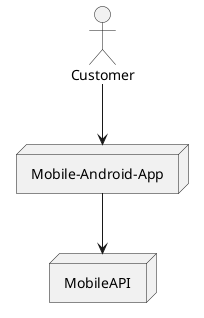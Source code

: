 ' Mobile-Android-App
@startuml
actor Customer

node "Mobile-Android-App" as "MobileAndroidApp" {
}

node MobileAPI {
}

Customer --> MobileAndroidApp
MobileAndroidApp --> MobileAPI

@enduml